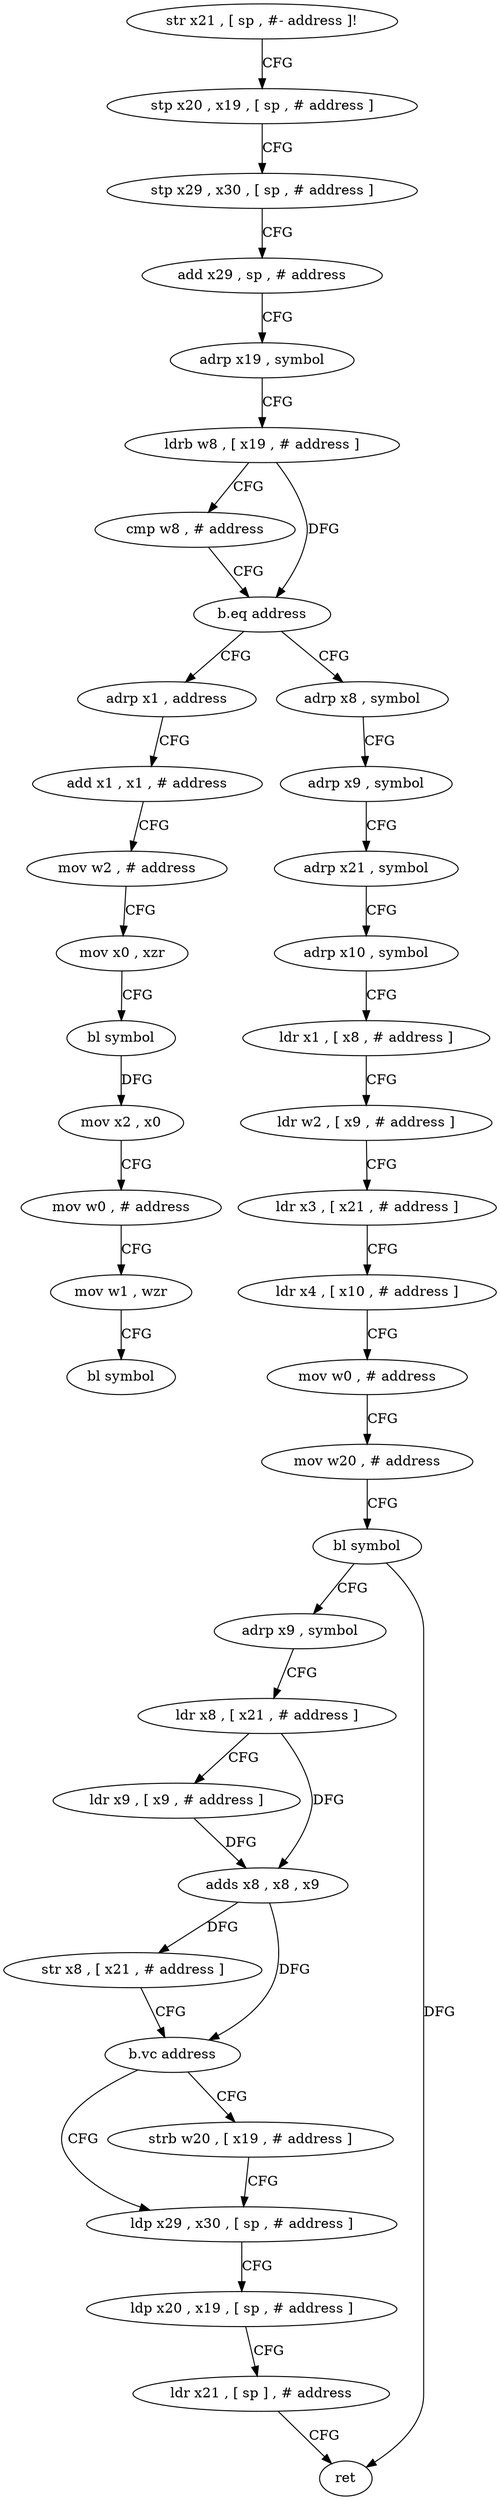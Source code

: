 digraph "func" {
"4204964" [label = "str x21 , [ sp , #- address ]!" ]
"4204968" [label = "stp x20 , x19 , [ sp , # address ]" ]
"4204972" [label = "stp x29 , x30 , [ sp , # address ]" ]
"4204976" [label = "add x29 , sp , # address" ]
"4204980" [label = "adrp x19 , symbol" ]
"4204984" [label = "ldrb w8 , [ x19 , # address ]" ]
"4204988" [label = "cmp w8 , # address" ]
"4204992" [label = "b.eq address" ]
"4205084" [label = "adrp x1 , address" ]
"4204996" [label = "adrp x8 , symbol" ]
"4205088" [label = "add x1 , x1 , # address" ]
"4205092" [label = "mov w2 , # address" ]
"4205096" [label = "mov x0 , xzr" ]
"4205100" [label = "bl symbol" ]
"4205104" [label = "mov x2 , x0" ]
"4205108" [label = "mov w0 , # address" ]
"4205112" [label = "mov w1 , wzr" ]
"4205116" [label = "bl symbol" ]
"4205000" [label = "adrp x9 , symbol" ]
"4205004" [label = "adrp x21 , symbol" ]
"4205008" [label = "adrp x10 , symbol" ]
"4205012" [label = "ldr x1 , [ x8 , # address ]" ]
"4205016" [label = "ldr w2 , [ x9 , # address ]" ]
"4205020" [label = "ldr x3 , [ x21 , # address ]" ]
"4205024" [label = "ldr x4 , [ x10 , # address ]" ]
"4205028" [label = "mov w0 , # address" ]
"4205032" [label = "mov w20 , # address" ]
"4205036" [label = "bl symbol" ]
"4205040" [label = "adrp x9 , symbol" ]
"4205044" [label = "ldr x8 , [ x21 , # address ]" ]
"4205048" [label = "ldr x9 , [ x9 , # address ]" ]
"4205052" [label = "adds x8 , x8 , x9" ]
"4205056" [label = "str x8 , [ x21 , # address ]" ]
"4205060" [label = "b.vc address" ]
"4205068" [label = "ldp x29 , x30 , [ sp , # address ]" ]
"4205064" [label = "strb w20 , [ x19 , # address ]" ]
"4205072" [label = "ldp x20 , x19 , [ sp , # address ]" ]
"4205076" [label = "ldr x21 , [ sp ] , # address" ]
"4205080" [label = "ret" ]
"4204964" -> "4204968" [ label = "CFG" ]
"4204968" -> "4204972" [ label = "CFG" ]
"4204972" -> "4204976" [ label = "CFG" ]
"4204976" -> "4204980" [ label = "CFG" ]
"4204980" -> "4204984" [ label = "CFG" ]
"4204984" -> "4204988" [ label = "CFG" ]
"4204984" -> "4204992" [ label = "DFG" ]
"4204988" -> "4204992" [ label = "CFG" ]
"4204992" -> "4205084" [ label = "CFG" ]
"4204992" -> "4204996" [ label = "CFG" ]
"4205084" -> "4205088" [ label = "CFG" ]
"4204996" -> "4205000" [ label = "CFG" ]
"4205088" -> "4205092" [ label = "CFG" ]
"4205092" -> "4205096" [ label = "CFG" ]
"4205096" -> "4205100" [ label = "CFG" ]
"4205100" -> "4205104" [ label = "DFG" ]
"4205104" -> "4205108" [ label = "CFG" ]
"4205108" -> "4205112" [ label = "CFG" ]
"4205112" -> "4205116" [ label = "CFG" ]
"4205000" -> "4205004" [ label = "CFG" ]
"4205004" -> "4205008" [ label = "CFG" ]
"4205008" -> "4205012" [ label = "CFG" ]
"4205012" -> "4205016" [ label = "CFG" ]
"4205016" -> "4205020" [ label = "CFG" ]
"4205020" -> "4205024" [ label = "CFG" ]
"4205024" -> "4205028" [ label = "CFG" ]
"4205028" -> "4205032" [ label = "CFG" ]
"4205032" -> "4205036" [ label = "CFG" ]
"4205036" -> "4205040" [ label = "CFG" ]
"4205036" -> "4205080" [ label = "DFG" ]
"4205040" -> "4205044" [ label = "CFG" ]
"4205044" -> "4205048" [ label = "CFG" ]
"4205044" -> "4205052" [ label = "DFG" ]
"4205048" -> "4205052" [ label = "DFG" ]
"4205052" -> "4205056" [ label = "DFG" ]
"4205052" -> "4205060" [ label = "DFG" ]
"4205056" -> "4205060" [ label = "CFG" ]
"4205060" -> "4205068" [ label = "CFG" ]
"4205060" -> "4205064" [ label = "CFG" ]
"4205068" -> "4205072" [ label = "CFG" ]
"4205064" -> "4205068" [ label = "CFG" ]
"4205072" -> "4205076" [ label = "CFG" ]
"4205076" -> "4205080" [ label = "CFG" ]
}
